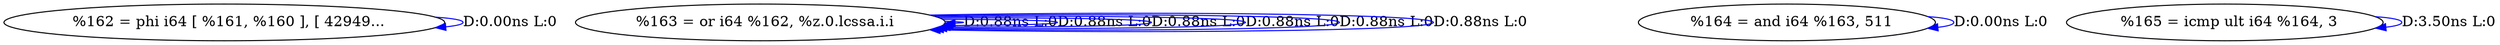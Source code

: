 digraph {
Node0x2900120[label="  %162 = phi i64 [ %161, %160 ], [ 42949..."];
Node0x2900120 -> Node0x2900120[label="D:0.00ns L:0",color=blue];
Node0x2900200[label="  %163 = or i64 %162, %z.0.lcssa.i.i"];
Node0x2900200 -> Node0x2900200[label="D:0.88ns L:0",color=blue];
Node0x2900200 -> Node0x2900200[label="D:0.88ns L:0",color=blue];
Node0x2900200 -> Node0x2900200[label="D:0.88ns L:0",color=blue];
Node0x2900200 -> Node0x2900200[label="D:0.88ns L:0",color=blue];
Node0x2900200 -> Node0x2900200[label="D:0.88ns L:0",color=blue];
Node0x2900200 -> Node0x2900200[label="D:0.88ns L:0",color=blue];
Node0x29002e0[label="  %164 = and i64 %163, 511"];
Node0x29002e0 -> Node0x29002e0[label="D:0.00ns L:0",color=blue];
Node0x29003c0[label="  %165 = icmp ult i64 %164, 3"];
Node0x29003c0 -> Node0x29003c0[label="D:3.50ns L:0",color=blue];
}
